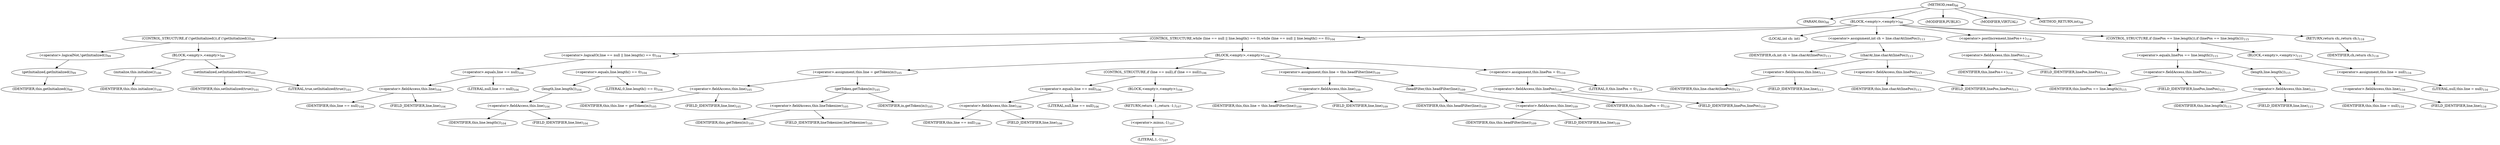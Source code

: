 digraph "read" {  
"148" [label = <(METHOD,read)<SUB>98</SUB>> ]
"8" [label = <(PARAM,this)<SUB>98</SUB>> ]
"149" [label = <(BLOCK,&lt;empty&gt;,&lt;empty&gt;)<SUB>98</SUB>> ]
"150" [label = <(CONTROL_STRUCTURE,if (!getInitialized()),if (!getInitialized()))<SUB>99</SUB>> ]
"151" [label = <(&lt;operator&gt;.logicalNot,!getInitialized())<SUB>99</SUB>> ]
"152" [label = <(getInitialized,getInitialized())<SUB>99</SUB>> ]
"7" [label = <(IDENTIFIER,this,getInitialized())<SUB>99</SUB>> ]
"153" [label = <(BLOCK,&lt;empty&gt;,&lt;empty&gt;)<SUB>99</SUB>> ]
"154" [label = <(initialize,this.initialize())<SUB>100</SUB>> ]
"9" [label = <(IDENTIFIER,this,this.initialize())<SUB>100</SUB>> ]
"155" [label = <(setInitialized,setInitialized(true))<SUB>101</SUB>> ]
"10" [label = <(IDENTIFIER,this,setInitialized(true))<SUB>101</SUB>> ]
"156" [label = <(LITERAL,true,setInitialized(true))<SUB>101</SUB>> ]
"157" [label = <(CONTROL_STRUCTURE,while (line == null || line.length() == 0),while (line == null || line.length() == 0))<SUB>104</SUB>> ]
"158" [label = <(&lt;operator&gt;.logicalOr,line == null || line.length() == 0)<SUB>104</SUB>> ]
"159" [label = <(&lt;operator&gt;.equals,line == null)<SUB>104</SUB>> ]
"160" [label = <(&lt;operator&gt;.fieldAccess,this.line)<SUB>104</SUB>> ]
"161" [label = <(IDENTIFIER,this,line == null)<SUB>104</SUB>> ]
"162" [label = <(FIELD_IDENTIFIER,line,line)<SUB>104</SUB>> ]
"163" [label = <(LITERAL,null,line == null)<SUB>104</SUB>> ]
"164" [label = <(&lt;operator&gt;.equals,line.length() == 0)<SUB>104</SUB>> ]
"165" [label = <(length,line.length())<SUB>104</SUB>> ]
"166" [label = <(&lt;operator&gt;.fieldAccess,this.line)<SUB>104</SUB>> ]
"167" [label = <(IDENTIFIER,this,line.length())<SUB>104</SUB>> ]
"168" [label = <(FIELD_IDENTIFIER,line,line)<SUB>104</SUB>> ]
"169" [label = <(LITERAL,0,line.length() == 0)<SUB>104</SUB>> ]
"170" [label = <(BLOCK,&lt;empty&gt;,&lt;empty&gt;)<SUB>104</SUB>> ]
"171" [label = <(&lt;operator&gt;.assignment,this.line = getToken(in))<SUB>105</SUB>> ]
"172" [label = <(&lt;operator&gt;.fieldAccess,this.line)<SUB>105</SUB>> ]
"173" [label = <(IDENTIFIER,this,this.line = getToken(in))<SUB>105</SUB>> ]
"174" [label = <(FIELD_IDENTIFIER,line,line)<SUB>105</SUB>> ]
"175" [label = <(getToken,getToken(in))<SUB>105</SUB>> ]
"176" [label = <(&lt;operator&gt;.fieldAccess,this.lineTokenizer)<SUB>105</SUB>> ]
"177" [label = <(IDENTIFIER,this,getToken(in))<SUB>105</SUB>> ]
"178" [label = <(FIELD_IDENTIFIER,lineTokenizer,lineTokenizer)<SUB>105</SUB>> ]
"179" [label = <(IDENTIFIER,in,getToken(in))<SUB>105</SUB>> ]
"180" [label = <(CONTROL_STRUCTURE,if (line == null),if (line == null))<SUB>106</SUB>> ]
"181" [label = <(&lt;operator&gt;.equals,line == null)<SUB>106</SUB>> ]
"182" [label = <(&lt;operator&gt;.fieldAccess,this.line)<SUB>106</SUB>> ]
"183" [label = <(IDENTIFIER,this,line == null)<SUB>106</SUB>> ]
"184" [label = <(FIELD_IDENTIFIER,line,line)<SUB>106</SUB>> ]
"185" [label = <(LITERAL,null,line == null)<SUB>106</SUB>> ]
"186" [label = <(BLOCK,&lt;empty&gt;,&lt;empty&gt;)<SUB>106</SUB>> ]
"187" [label = <(RETURN,return -1;,return -1;)<SUB>107</SUB>> ]
"188" [label = <(&lt;operator&gt;.minus,-1)<SUB>107</SUB>> ]
"189" [label = <(LITERAL,1,-1)<SUB>107</SUB>> ]
"190" [label = <(&lt;operator&gt;.assignment,this.line = this.headFilter(line))<SUB>109</SUB>> ]
"191" [label = <(&lt;operator&gt;.fieldAccess,this.line)<SUB>109</SUB>> ]
"192" [label = <(IDENTIFIER,this,this.line = this.headFilter(line))<SUB>109</SUB>> ]
"193" [label = <(FIELD_IDENTIFIER,line,line)<SUB>109</SUB>> ]
"194" [label = <(headFilter,this.headFilter(line))<SUB>109</SUB>> ]
"11" [label = <(IDENTIFIER,this,this.headFilter(line))<SUB>109</SUB>> ]
"195" [label = <(&lt;operator&gt;.fieldAccess,this.line)<SUB>109</SUB>> ]
"196" [label = <(IDENTIFIER,this,this.headFilter(line))<SUB>109</SUB>> ]
"197" [label = <(FIELD_IDENTIFIER,line,line)<SUB>109</SUB>> ]
"198" [label = <(&lt;operator&gt;.assignment,this.linePos = 0)<SUB>110</SUB>> ]
"199" [label = <(&lt;operator&gt;.fieldAccess,this.linePos)<SUB>110</SUB>> ]
"200" [label = <(IDENTIFIER,this,this.linePos = 0)<SUB>110</SUB>> ]
"201" [label = <(FIELD_IDENTIFIER,linePos,linePos)<SUB>110</SUB>> ]
"202" [label = <(LITERAL,0,this.linePos = 0)<SUB>110</SUB>> ]
"203" [label = <(LOCAL,int ch: int)> ]
"204" [label = <(&lt;operator&gt;.assignment,int ch = line.charAt(linePos))<SUB>113</SUB>> ]
"205" [label = <(IDENTIFIER,ch,int ch = line.charAt(linePos))<SUB>113</SUB>> ]
"206" [label = <(charAt,line.charAt(linePos))<SUB>113</SUB>> ]
"207" [label = <(&lt;operator&gt;.fieldAccess,this.line)<SUB>113</SUB>> ]
"208" [label = <(IDENTIFIER,this,line.charAt(linePos))<SUB>113</SUB>> ]
"209" [label = <(FIELD_IDENTIFIER,line,line)<SUB>113</SUB>> ]
"210" [label = <(&lt;operator&gt;.fieldAccess,this.linePos)<SUB>113</SUB>> ]
"211" [label = <(IDENTIFIER,this,line.charAt(linePos))<SUB>113</SUB>> ]
"212" [label = <(FIELD_IDENTIFIER,linePos,linePos)<SUB>113</SUB>> ]
"213" [label = <(&lt;operator&gt;.postIncrement,linePos++)<SUB>114</SUB>> ]
"214" [label = <(&lt;operator&gt;.fieldAccess,this.linePos)<SUB>114</SUB>> ]
"215" [label = <(IDENTIFIER,this,linePos++)<SUB>114</SUB>> ]
"216" [label = <(FIELD_IDENTIFIER,linePos,linePos)<SUB>114</SUB>> ]
"217" [label = <(CONTROL_STRUCTURE,if (linePos == line.length()),if (linePos == line.length()))<SUB>115</SUB>> ]
"218" [label = <(&lt;operator&gt;.equals,linePos == line.length())<SUB>115</SUB>> ]
"219" [label = <(&lt;operator&gt;.fieldAccess,this.linePos)<SUB>115</SUB>> ]
"220" [label = <(IDENTIFIER,this,linePos == line.length())<SUB>115</SUB>> ]
"221" [label = <(FIELD_IDENTIFIER,linePos,linePos)<SUB>115</SUB>> ]
"222" [label = <(length,line.length())<SUB>115</SUB>> ]
"223" [label = <(&lt;operator&gt;.fieldAccess,this.line)<SUB>115</SUB>> ]
"224" [label = <(IDENTIFIER,this,line.length())<SUB>115</SUB>> ]
"225" [label = <(FIELD_IDENTIFIER,line,line)<SUB>115</SUB>> ]
"226" [label = <(BLOCK,&lt;empty&gt;,&lt;empty&gt;)<SUB>115</SUB>> ]
"227" [label = <(&lt;operator&gt;.assignment,this.line = null)<SUB>116</SUB>> ]
"228" [label = <(&lt;operator&gt;.fieldAccess,this.line)<SUB>116</SUB>> ]
"229" [label = <(IDENTIFIER,this,this.line = null)<SUB>116</SUB>> ]
"230" [label = <(FIELD_IDENTIFIER,line,line)<SUB>116</SUB>> ]
"231" [label = <(LITERAL,null,this.line = null)<SUB>116</SUB>> ]
"232" [label = <(RETURN,return ch;,return ch;)<SUB>118</SUB>> ]
"233" [label = <(IDENTIFIER,ch,return ch;)<SUB>118</SUB>> ]
"234" [label = <(MODIFIER,PUBLIC)> ]
"235" [label = <(MODIFIER,VIRTUAL)> ]
"236" [label = <(METHOD_RETURN,int)<SUB>98</SUB>> ]
  "148" -> "8" 
  "148" -> "149" 
  "148" -> "234" 
  "148" -> "235" 
  "148" -> "236" 
  "149" -> "150" 
  "149" -> "157" 
  "149" -> "203" 
  "149" -> "204" 
  "149" -> "213" 
  "149" -> "217" 
  "149" -> "232" 
  "150" -> "151" 
  "150" -> "153" 
  "151" -> "152" 
  "152" -> "7" 
  "153" -> "154" 
  "153" -> "155" 
  "154" -> "9" 
  "155" -> "10" 
  "155" -> "156" 
  "157" -> "158" 
  "157" -> "170" 
  "158" -> "159" 
  "158" -> "164" 
  "159" -> "160" 
  "159" -> "163" 
  "160" -> "161" 
  "160" -> "162" 
  "164" -> "165" 
  "164" -> "169" 
  "165" -> "166" 
  "166" -> "167" 
  "166" -> "168" 
  "170" -> "171" 
  "170" -> "180" 
  "170" -> "190" 
  "170" -> "198" 
  "171" -> "172" 
  "171" -> "175" 
  "172" -> "173" 
  "172" -> "174" 
  "175" -> "176" 
  "175" -> "179" 
  "176" -> "177" 
  "176" -> "178" 
  "180" -> "181" 
  "180" -> "186" 
  "181" -> "182" 
  "181" -> "185" 
  "182" -> "183" 
  "182" -> "184" 
  "186" -> "187" 
  "187" -> "188" 
  "188" -> "189" 
  "190" -> "191" 
  "190" -> "194" 
  "191" -> "192" 
  "191" -> "193" 
  "194" -> "11" 
  "194" -> "195" 
  "195" -> "196" 
  "195" -> "197" 
  "198" -> "199" 
  "198" -> "202" 
  "199" -> "200" 
  "199" -> "201" 
  "204" -> "205" 
  "204" -> "206" 
  "206" -> "207" 
  "206" -> "210" 
  "207" -> "208" 
  "207" -> "209" 
  "210" -> "211" 
  "210" -> "212" 
  "213" -> "214" 
  "214" -> "215" 
  "214" -> "216" 
  "217" -> "218" 
  "217" -> "226" 
  "218" -> "219" 
  "218" -> "222" 
  "219" -> "220" 
  "219" -> "221" 
  "222" -> "223" 
  "223" -> "224" 
  "223" -> "225" 
  "226" -> "227" 
  "227" -> "228" 
  "227" -> "231" 
  "228" -> "229" 
  "228" -> "230" 
  "232" -> "233" 
}
